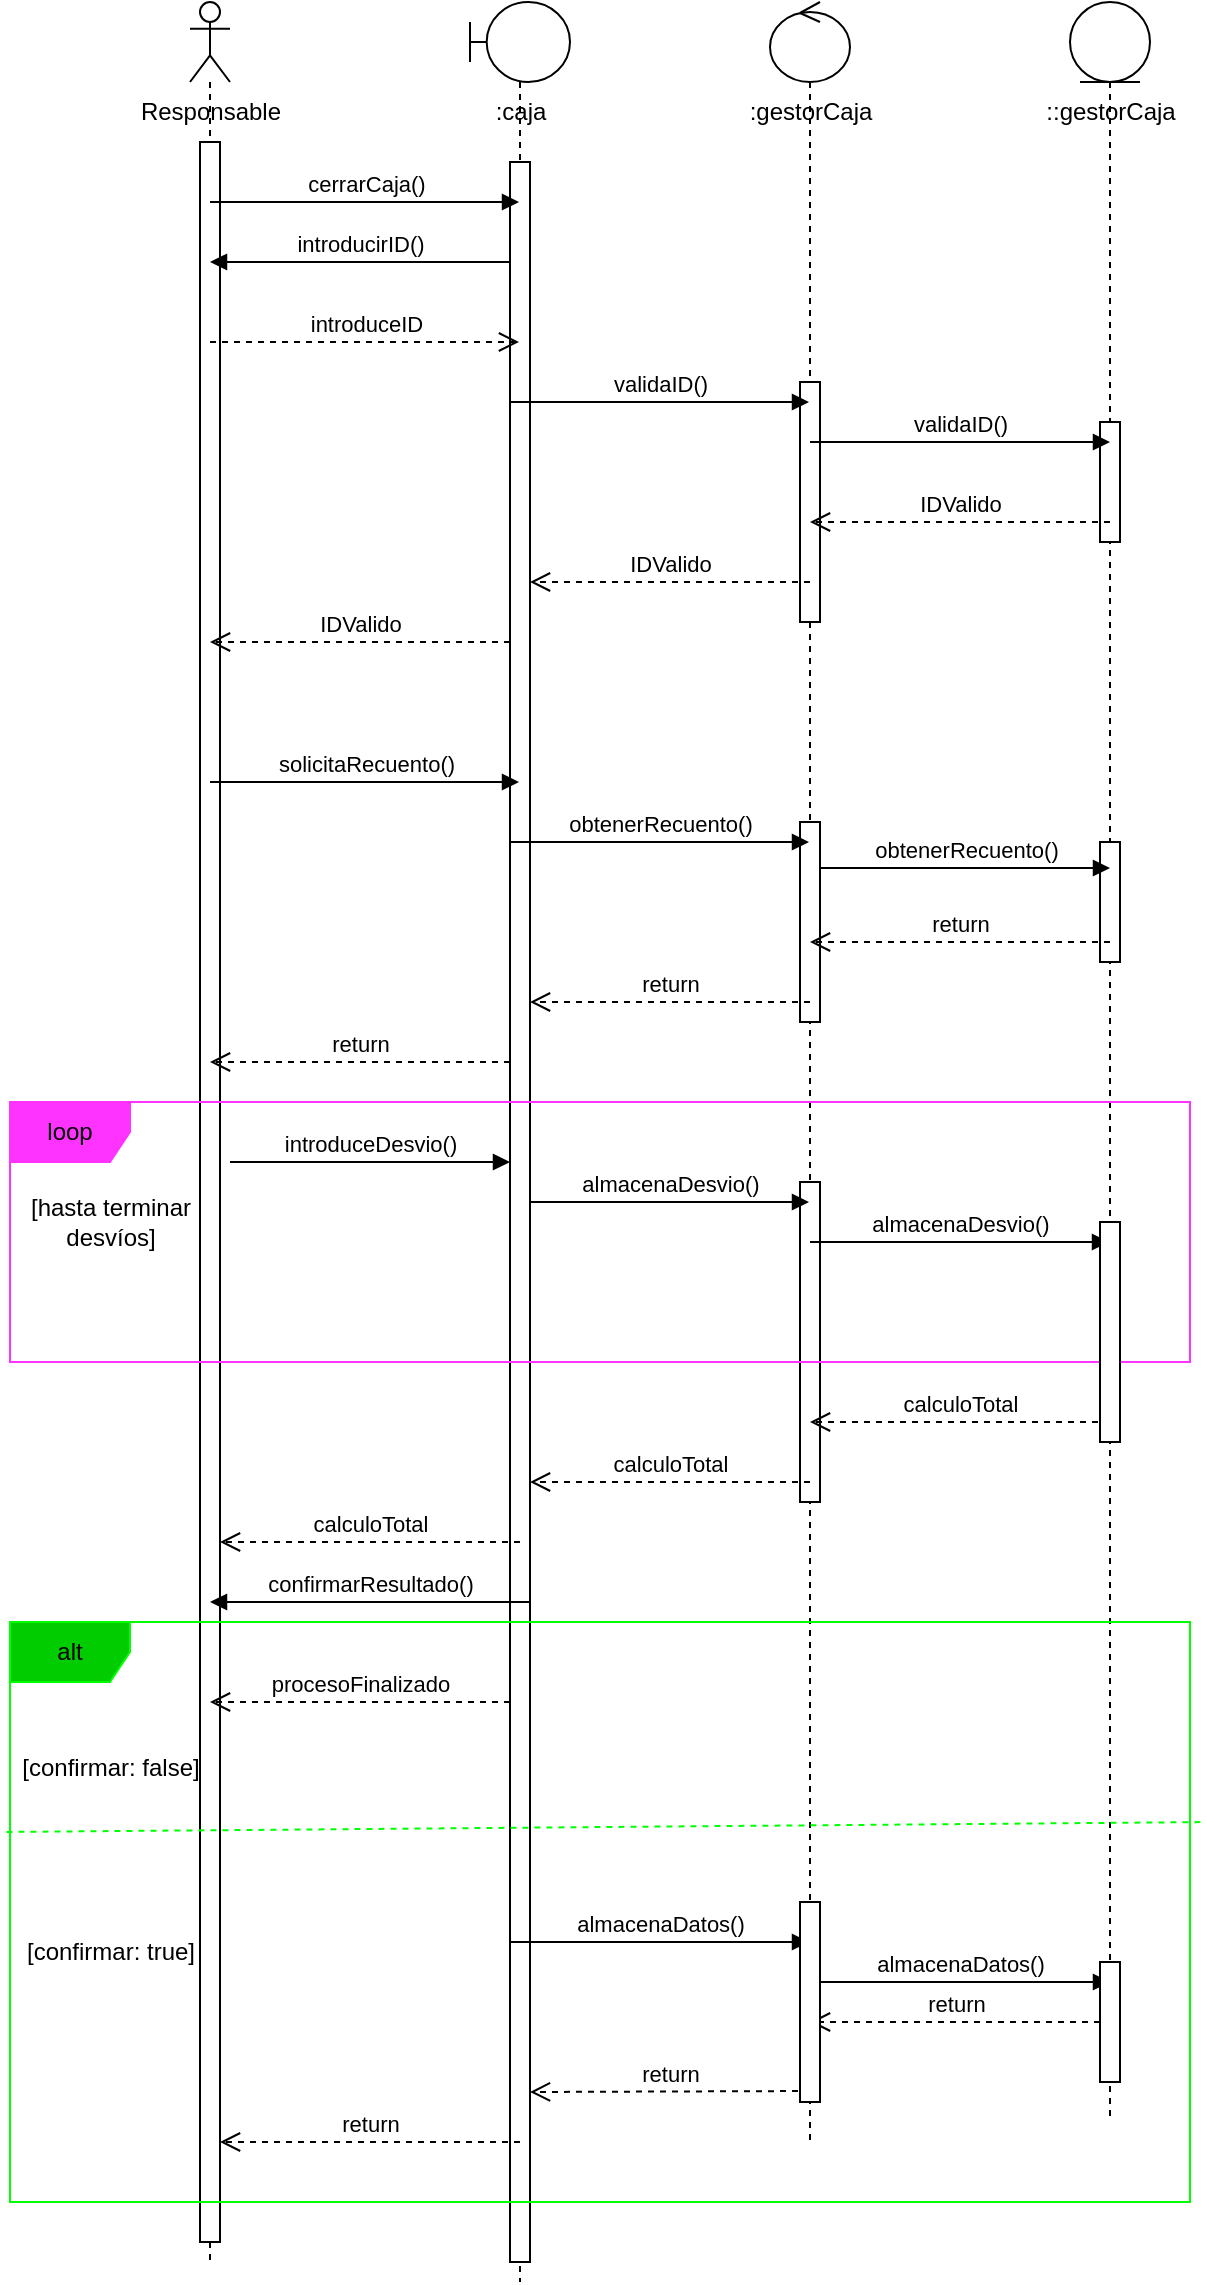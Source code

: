 <mxfile version="22.1.21" type="device">
  <diagram name="Página-1" id="zWr_yhmwiSMslJp94Ndv">
    <mxGraphModel dx="890" dy="1094" grid="1" gridSize="10" guides="1" tooltips="1" connect="1" arrows="1" fold="1" page="1" pageScale="1" pageWidth="827" pageHeight="1169" math="0" shadow="0">
      <root>
        <mxCell id="0" />
        <mxCell id="1" parent="0" />
        <mxCell id="T8K4FkCiagyCPiDfcpXs-1" value="" style="shape=umlLifeline;perimeter=lifelinePerimeter;whiteSpace=wrap;html=1;container=1;dropTarget=0;collapsible=0;recursiveResize=0;outlineConnect=0;portConstraint=eastwest;newEdgeStyle={&quot;curved&quot;:0,&quot;rounded&quot;:0};participant=umlActor;" vertex="1" parent="1">
          <mxGeometry x="140" y="140" width="20" height="1130" as="geometry" />
        </mxCell>
        <mxCell id="T8K4FkCiagyCPiDfcpXs-52" value="" style="html=1;points=[[0,0,0,0,5],[0,1,0,0,-5],[1,0,0,0,5],[1,1,0,0,-5]];perimeter=orthogonalPerimeter;outlineConnect=0;targetShapes=umlLifeline;portConstraint=eastwest;newEdgeStyle={&quot;curved&quot;:0,&quot;rounded&quot;:0};" vertex="1" parent="T8K4FkCiagyCPiDfcpXs-1">
          <mxGeometry x="5" y="70" width="10" height="1050" as="geometry" />
        </mxCell>
        <mxCell id="T8K4FkCiagyCPiDfcpXs-2" value="" style="shape=umlLifeline;perimeter=lifelinePerimeter;whiteSpace=wrap;html=1;container=1;dropTarget=0;collapsible=0;recursiveResize=0;outlineConnect=0;portConstraint=eastwest;newEdgeStyle={&quot;curved&quot;:0,&quot;rounded&quot;:0};participant=umlBoundary;" vertex="1" parent="1">
          <mxGeometry x="280" y="140" width="50" height="1140" as="geometry" />
        </mxCell>
        <mxCell id="T8K4FkCiagyCPiDfcpXs-53" value="" style="html=1;points=[[0,0,0,0,5],[0,1,0,0,-5],[1,0,0,0,5],[1,1,0,0,-5]];perimeter=orthogonalPerimeter;outlineConnect=0;targetShapes=umlLifeline;portConstraint=eastwest;newEdgeStyle={&quot;curved&quot;:0,&quot;rounded&quot;:0};" vertex="1" parent="T8K4FkCiagyCPiDfcpXs-2">
          <mxGeometry x="20" y="80" width="10" height="1050" as="geometry" />
        </mxCell>
        <mxCell id="T8K4FkCiagyCPiDfcpXs-3" value="" style="shape=umlLifeline;perimeter=lifelinePerimeter;whiteSpace=wrap;html=1;container=1;dropTarget=0;collapsible=0;recursiveResize=0;outlineConnect=0;portConstraint=eastwest;newEdgeStyle={&quot;curved&quot;:0,&quot;rounded&quot;:0};participant=umlControl;" vertex="1" parent="1">
          <mxGeometry x="430" y="140" width="40" height="1070" as="geometry" />
        </mxCell>
        <mxCell id="T8K4FkCiagyCPiDfcpXs-57" value="" style="html=1;points=[[0,0,0,0,5],[0,1,0,0,-5],[1,0,0,0,5],[1,1,0,0,-5]];perimeter=orthogonalPerimeter;outlineConnect=0;targetShapes=umlLifeline;portConstraint=eastwest;newEdgeStyle={&quot;curved&quot;:0,&quot;rounded&quot;:0};" vertex="1" parent="T8K4FkCiagyCPiDfcpXs-3">
          <mxGeometry x="15" y="190" width="10" height="120" as="geometry" />
        </mxCell>
        <mxCell id="T8K4FkCiagyCPiDfcpXs-58" value="" style="html=1;points=[[0,0,0,0,5],[0,1,0,0,-5],[1,0,0,0,5],[1,1,0,0,-5]];perimeter=orthogonalPerimeter;outlineConnect=0;targetShapes=umlLifeline;portConstraint=eastwest;newEdgeStyle={&quot;curved&quot;:0,&quot;rounded&quot;:0};" vertex="1" parent="T8K4FkCiagyCPiDfcpXs-3">
          <mxGeometry x="15" y="410" width="10" height="100" as="geometry" />
        </mxCell>
        <mxCell id="T8K4FkCiagyCPiDfcpXs-63" value="" style="html=1;points=[[0,0,0,0,5],[0,1,0,0,-5],[1,0,0,0,5],[1,1,0,0,-5]];perimeter=orthogonalPerimeter;outlineConnect=0;targetShapes=umlLifeline;portConstraint=eastwest;newEdgeStyle={&quot;curved&quot;:0,&quot;rounded&quot;:0};" vertex="1" parent="T8K4FkCiagyCPiDfcpXs-3">
          <mxGeometry x="15" y="590" width="10" height="160" as="geometry" />
        </mxCell>
        <mxCell id="T8K4FkCiagyCPiDfcpXs-4" value="" style="shape=umlLifeline;perimeter=lifelinePerimeter;whiteSpace=wrap;html=1;container=1;dropTarget=0;collapsible=0;recursiveResize=0;outlineConnect=0;portConstraint=eastwest;newEdgeStyle={&quot;curved&quot;:0,&quot;rounded&quot;:0};participant=umlEntity;" vertex="1" parent="1">
          <mxGeometry x="580" y="140" width="40" height="1060" as="geometry" />
        </mxCell>
        <mxCell id="T8K4FkCiagyCPiDfcpXs-60" value="" style="html=1;points=[[0,0,0,0,5],[0,1,0,0,-5],[1,0,0,0,5],[1,1,0,0,-5]];perimeter=orthogonalPerimeter;outlineConnect=0;targetShapes=umlLifeline;portConstraint=eastwest;newEdgeStyle={&quot;curved&quot;:0,&quot;rounded&quot;:0};" vertex="1" parent="T8K4FkCiagyCPiDfcpXs-4">
          <mxGeometry x="15" y="210" width="10" height="60" as="geometry" />
        </mxCell>
        <mxCell id="T8K4FkCiagyCPiDfcpXs-61" value="" style="html=1;points=[[0,0,0,0,5],[0,1,0,0,-5],[1,0,0,0,5],[1,1,0,0,-5]];perimeter=orthogonalPerimeter;outlineConnect=0;targetShapes=umlLifeline;portConstraint=eastwest;newEdgeStyle={&quot;curved&quot;:0,&quot;rounded&quot;:0};" vertex="1" parent="T8K4FkCiagyCPiDfcpXs-4">
          <mxGeometry x="15" y="420" width="10" height="60" as="geometry" />
        </mxCell>
        <mxCell id="T8K4FkCiagyCPiDfcpXs-5" value="Responsable" style="text;html=1;align=center;verticalAlign=middle;resizable=0;points=[];autosize=1;strokeColor=none;fillColor=none;" vertex="1" parent="1">
          <mxGeometry x="105" y="180" width="90" height="30" as="geometry" />
        </mxCell>
        <mxCell id="T8K4FkCiagyCPiDfcpXs-6" value=":caja" style="text;html=1;align=center;verticalAlign=middle;resizable=0;points=[];autosize=1;strokeColor=none;fillColor=none;" vertex="1" parent="1">
          <mxGeometry x="280" y="180" width="50" height="30" as="geometry" />
        </mxCell>
        <mxCell id="T8K4FkCiagyCPiDfcpXs-7" value="cerrarCaja()" style="html=1;verticalAlign=bottom;endArrow=block;curved=0;rounded=0;" edge="1" parent="1" target="T8K4FkCiagyCPiDfcpXs-2">
          <mxGeometry width="80" relative="1" as="geometry">
            <mxPoint x="150" y="240" as="sourcePoint" />
            <mxPoint x="230" y="240" as="targetPoint" />
          </mxGeometry>
        </mxCell>
        <mxCell id="T8K4FkCiagyCPiDfcpXs-8" value="::gestorCaja" style="text;html=1;align=center;verticalAlign=middle;resizable=0;points=[];autosize=1;strokeColor=none;fillColor=none;" vertex="1" parent="1">
          <mxGeometry x="555" y="180" width="90" height="30" as="geometry" />
        </mxCell>
        <mxCell id="T8K4FkCiagyCPiDfcpXs-9" value=":gestorCaja" style="text;html=1;align=center;verticalAlign=middle;resizable=0;points=[];autosize=1;strokeColor=none;fillColor=none;" vertex="1" parent="1">
          <mxGeometry x="410" y="180" width="80" height="30" as="geometry" />
        </mxCell>
        <mxCell id="T8K4FkCiagyCPiDfcpXs-11" value="introducirID()" style="html=1;verticalAlign=bottom;endArrow=block;curved=0;rounded=0;" edge="1" parent="1" target="T8K4FkCiagyCPiDfcpXs-1">
          <mxGeometry x="-0.003" width="80" relative="1" as="geometry">
            <mxPoint x="300" y="270" as="sourcePoint" />
            <mxPoint x="380" y="270" as="targetPoint" />
            <mxPoint as="offset" />
          </mxGeometry>
        </mxCell>
        <mxCell id="T8K4FkCiagyCPiDfcpXs-12" value="introduceID" style="html=1;verticalAlign=bottom;endArrow=open;dashed=1;endSize=8;curved=0;rounded=0;" edge="1" parent="1" target="T8K4FkCiagyCPiDfcpXs-2">
          <mxGeometry relative="1" as="geometry">
            <mxPoint x="150" y="310" as="sourcePoint" />
            <mxPoint x="70" y="310" as="targetPoint" />
          </mxGeometry>
        </mxCell>
        <mxCell id="T8K4FkCiagyCPiDfcpXs-13" value="validaID()" style="html=1;verticalAlign=bottom;endArrow=block;curved=0;rounded=0;" edge="1" parent="1" target="T8K4FkCiagyCPiDfcpXs-3">
          <mxGeometry width="80" relative="1" as="geometry">
            <mxPoint x="300" y="340" as="sourcePoint" />
            <mxPoint x="380" y="340" as="targetPoint" />
          </mxGeometry>
        </mxCell>
        <mxCell id="T8K4FkCiagyCPiDfcpXs-14" value="validaID()" style="html=1;verticalAlign=bottom;endArrow=block;curved=0;rounded=0;" edge="1" parent="1">
          <mxGeometry width="80" relative="1" as="geometry">
            <mxPoint x="450" y="360" as="sourcePoint" />
            <mxPoint x="600" y="360" as="targetPoint" />
          </mxGeometry>
        </mxCell>
        <mxCell id="T8K4FkCiagyCPiDfcpXs-15" value="IDValido" style="html=1;verticalAlign=bottom;endArrow=open;dashed=1;endSize=8;curved=0;rounded=0;" edge="1" parent="1" target="T8K4FkCiagyCPiDfcpXs-3">
          <mxGeometry relative="1" as="geometry">
            <mxPoint x="600" y="400" as="sourcePoint" />
            <mxPoint x="520" y="400" as="targetPoint" />
          </mxGeometry>
        </mxCell>
        <mxCell id="T8K4FkCiagyCPiDfcpXs-16" value="IDValido" style="html=1;verticalAlign=bottom;endArrow=open;dashed=1;endSize=8;curved=0;rounded=0;" edge="1" parent="1">
          <mxGeometry relative="1" as="geometry">
            <mxPoint x="450" y="430" as="sourcePoint" />
            <mxPoint x="310" y="430" as="targetPoint" />
          </mxGeometry>
        </mxCell>
        <mxCell id="T8K4FkCiagyCPiDfcpXs-17" value="loop" style="shape=umlFrame;whiteSpace=wrap;html=1;pointerEvents=0;fillColor=#FF33FF;strokeColor=#FF33FF;" vertex="1" parent="1">
          <mxGeometry x="50" y="690" width="590" height="130" as="geometry" />
        </mxCell>
        <mxCell id="T8K4FkCiagyCPiDfcpXs-18" value="[hasta terminar&lt;br&gt;desvíos]" style="text;html=1;align=center;verticalAlign=middle;resizable=0;points=[];autosize=1;strokeColor=none;fillColor=none;" vertex="1" parent="1">
          <mxGeometry x="50" y="730" width="100" height="40" as="geometry" />
        </mxCell>
        <mxCell id="T8K4FkCiagyCPiDfcpXs-19" value="IDValido" style="html=1;verticalAlign=bottom;endArrow=open;dashed=1;endSize=8;curved=0;rounded=0;" edge="1" parent="1">
          <mxGeometry relative="1" as="geometry">
            <mxPoint x="300" y="460" as="sourcePoint" />
            <mxPoint x="150" y="460" as="targetPoint" />
          </mxGeometry>
        </mxCell>
        <mxCell id="T8K4FkCiagyCPiDfcpXs-20" value="solicitaRecuento()" style="html=1;verticalAlign=bottom;endArrow=block;curved=0;rounded=0;" edge="1" parent="1" target="T8K4FkCiagyCPiDfcpXs-2">
          <mxGeometry width="80" relative="1" as="geometry">
            <mxPoint x="150" y="530" as="sourcePoint" />
            <mxPoint x="230" y="530" as="targetPoint" />
          </mxGeometry>
        </mxCell>
        <mxCell id="T8K4FkCiagyCPiDfcpXs-21" value="obtenerRecuento()" style="html=1;verticalAlign=bottom;endArrow=block;curved=0;rounded=0;" edge="1" parent="1" target="T8K4FkCiagyCPiDfcpXs-3">
          <mxGeometry width="80" relative="1" as="geometry">
            <mxPoint x="300" y="560" as="sourcePoint" />
            <mxPoint x="380" y="560" as="targetPoint" />
          </mxGeometry>
        </mxCell>
        <mxCell id="T8K4FkCiagyCPiDfcpXs-22" value="obtenerRecuento()" style="html=1;verticalAlign=bottom;endArrow=block;curved=0;rounded=0;" edge="1" parent="1" source="T8K4FkCiagyCPiDfcpXs-58">
          <mxGeometry width="80" relative="1" as="geometry">
            <mxPoint x="450" y="573" as="sourcePoint" />
            <mxPoint x="600" y="573" as="targetPoint" />
          </mxGeometry>
        </mxCell>
        <mxCell id="T8K4FkCiagyCPiDfcpXs-23" value="return" style="html=1;verticalAlign=bottom;endArrow=open;dashed=1;endSize=8;curved=0;rounded=0;" edge="1" parent="1">
          <mxGeometry relative="1" as="geometry">
            <mxPoint x="600" y="610" as="sourcePoint" />
            <mxPoint x="450" y="610" as="targetPoint" />
          </mxGeometry>
        </mxCell>
        <mxCell id="T8K4FkCiagyCPiDfcpXs-24" value="return" style="html=1;verticalAlign=bottom;endArrow=open;dashed=1;endSize=8;curved=0;rounded=0;" edge="1" parent="1" target="T8K4FkCiagyCPiDfcpXs-53">
          <mxGeometry relative="1" as="geometry">
            <mxPoint x="450" y="640" as="sourcePoint" />
            <mxPoint x="320" y="640" as="targetPoint" />
          </mxGeometry>
        </mxCell>
        <mxCell id="T8K4FkCiagyCPiDfcpXs-25" value="return" style="html=1;verticalAlign=bottom;endArrow=open;dashed=1;endSize=8;curved=0;rounded=0;" edge="1" parent="1" target="T8K4FkCiagyCPiDfcpXs-1">
          <mxGeometry relative="1" as="geometry">
            <mxPoint x="300" y="670" as="sourcePoint" />
            <mxPoint x="220" y="670" as="targetPoint" />
          </mxGeometry>
        </mxCell>
        <mxCell id="T8K4FkCiagyCPiDfcpXs-35" value="calculoTotal" style="html=1;verticalAlign=bottom;endArrow=open;dashed=1;endSize=8;curved=0;rounded=0;" edge="1" parent="1" target="T8K4FkCiagyCPiDfcpXs-3">
          <mxGeometry relative="1" as="geometry">
            <mxPoint x="600" y="850" as="sourcePoint" />
            <mxPoint x="520" y="850" as="targetPoint" />
          </mxGeometry>
        </mxCell>
        <mxCell id="T8K4FkCiagyCPiDfcpXs-36" value="calculoTotal" style="html=1;verticalAlign=bottom;endArrow=open;dashed=1;endSize=8;curved=0;rounded=0;" edge="1" parent="1">
          <mxGeometry relative="1" as="geometry">
            <mxPoint x="450" y="880" as="sourcePoint" />
            <mxPoint x="310" y="880" as="targetPoint" />
          </mxGeometry>
        </mxCell>
        <mxCell id="T8K4FkCiagyCPiDfcpXs-37" value="calculoTotal" style="html=1;verticalAlign=bottom;endArrow=open;dashed=1;endSize=8;curved=0;rounded=0;" edge="1" parent="1">
          <mxGeometry relative="1" as="geometry">
            <mxPoint x="305" y="910" as="sourcePoint" />
            <mxPoint x="155" y="910" as="targetPoint" />
          </mxGeometry>
        </mxCell>
        <mxCell id="T8K4FkCiagyCPiDfcpXs-38" value="confirmarResultado()" style="html=1;verticalAlign=bottom;endArrow=block;curved=0;rounded=0;" edge="1" parent="1" target="T8K4FkCiagyCPiDfcpXs-1">
          <mxGeometry width="80" relative="1" as="geometry">
            <mxPoint x="310" y="940" as="sourcePoint" />
            <mxPoint x="390" y="940" as="targetPoint" />
          </mxGeometry>
        </mxCell>
        <mxCell id="T8K4FkCiagyCPiDfcpXs-39" value="alt" style="shape=umlFrame;whiteSpace=wrap;html=1;pointerEvents=0;fillColor=#00CC00;strokeColor=#00FF00;" vertex="1" parent="1">
          <mxGeometry x="50" y="950" width="590" height="290" as="geometry" />
        </mxCell>
        <mxCell id="T8K4FkCiagyCPiDfcpXs-40" value="[confirmar: false]" style="text;html=1;align=center;verticalAlign=middle;resizable=0;points=[];autosize=1;strokeColor=none;fillColor=none;" vertex="1" parent="1">
          <mxGeometry x="45" y="1008" width="110" height="30" as="geometry" />
        </mxCell>
        <mxCell id="T8K4FkCiagyCPiDfcpXs-43" value="procesoFinalizado" style="html=1;verticalAlign=bottom;endArrow=open;dashed=1;endSize=8;curved=0;rounded=0;" edge="1" parent="1">
          <mxGeometry relative="1" as="geometry">
            <mxPoint x="300" y="990" as="sourcePoint" />
            <mxPoint x="150" y="990" as="targetPoint" />
          </mxGeometry>
        </mxCell>
        <mxCell id="T8K4FkCiagyCPiDfcpXs-44" value="" style="endArrow=none;dashed=1;html=1;rounded=0;entryX=1.01;entryY=0.345;entryDx=0;entryDy=0;entryPerimeter=0;strokeColor=#00FF00;exitX=-0.003;exitY=0.362;exitDx=0;exitDy=0;exitPerimeter=0;" edge="1" parent="1" source="T8K4FkCiagyCPiDfcpXs-39" target="T8K4FkCiagyCPiDfcpXs-39">
          <mxGeometry width="50" height="50" relative="1" as="geometry">
            <mxPoint x="50" y="1110" as="sourcePoint" />
            <mxPoint x="100" y="1060" as="targetPoint" />
          </mxGeometry>
        </mxCell>
        <mxCell id="T8K4FkCiagyCPiDfcpXs-45" value="[confirmar: true]" style="text;html=1;align=center;verticalAlign=middle;resizable=0;points=[];autosize=1;strokeColor=none;fillColor=none;" vertex="1" parent="1">
          <mxGeometry x="45" y="1100" width="110" height="30" as="geometry" />
        </mxCell>
        <mxCell id="T8K4FkCiagyCPiDfcpXs-47" value="almacenaDatos()" style="html=1;verticalAlign=bottom;endArrow=block;curved=0;rounded=0;" edge="1" parent="1" target="T8K4FkCiagyCPiDfcpXs-3">
          <mxGeometry x="0.003" width="80" relative="1" as="geometry">
            <mxPoint x="300" y="1110" as="sourcePoint" />
            <mxPoint x="380" y="1110" as="targetPoint" />
            <mxPoint as="offset" />
          </mxGeometry>
        </mxCell>
        <mxCell id="T8K4FkCiagyCPiDfcpXs-48" value="almacenaDatos()" style="html=1;verticalAlign=bottom;endArrow=block;curved=0;rounded=0;" edge="1" parent="1">
          <mxGeometry x="0.003" width="80" relative="1" as="geometry">
            <mxPoint x="450" y="1130" as="sourcePoint" />
            <mxPoint x="600" y="1130" as="targetPoint" />
            <mxPoint as="offset" />
          </mxGeometry>
        </mxCell>
        <mxCell id="T8K4FkCiagyCPiDfcpXs-49" value="return" style="html=1;verticalAlign=bottom;endArrow=open;dashed=1;endSize=8;curved=0;rounded=0;" edge="1" parent="1" source="T8K4FkCiagyCPiDfcpXs-64" target="T8K4FkCiagyCPiDfcpXs-3">
          <mxGeometry relative="1" as="geometry">
            <mxPoint x="600" y="1160" as="sourcePoint" />
            <mxPoint x="520" y="1160" as="targetPoint" />
          </mxGeometry>
        </mxCell>
        <mxCell id="T8K4FkCiagyCPiDfcpXs-50" value="return" style="html=1;verticalAlign=bottom;endArrow=open;dashed=1;endSize=8;curved=0;rounded=0;" edge="1" parent="1">
          <mxGeometry relative="1" as="geometry">
            <mxPoint x="450" y="1184.5" as="sourcePoint" />
            <mxPoint x="310" y="1185" as="targetPoint" />
          </mxGeometry>
        </mxCell>
        <mxCell id="T8K4FkCiagyCPiDfcpXs-51" value="return" style="html=1;verticalAlign=bottom;endArrow=open;dashed=1;endSize=8;curved=0;rounded=0;" edge="1" parent="1">
          <mxGeometry relative="1" as="geometry">
            <mxPoint x="305" y="1210" as="sourcePoint" />
            <mxPoint x="155" y="1210" as="targetPoint" />
          </mxGeometry>
        </mxCell>
        <mxCell id="T8K4FkCiagyCPiDfcpXs-54" value="introduceDesvio()" style="html=1;verticalAlign=bottom;endArrow=block;curved=0;rounded=0;" edge="1" parent="1" target="T8K4FkCiagyCPiDfcpXs-53">
          <mxGeometry width="80" relative="1" as="geometry">
            <mxPoint x="160" y="720" as="sourcePoint" />
            <mxPoint x="240" y="720" as="targetPoint" />
          </mxGeometry>
        </mxCell>
        <mxCell id="T8K4FkCiagyCPiDfcpXs-55" value="almacenaDesvio()" style="html=1;verticalAlign=bottom;endArrow=block;curved=0;rounded=0;" edge="1" parent="1" target="T8K4FkCiagyCPiDfcpXs-3">
          <mxGeometry width="80" relative="1" as="geometry">
            <mxPoint x="310" y="740" as="sourcePoint" />
            <mxPoint x="390" y="740" as="targetPoint" />
          </mxGeometry>
        </mxCell>
        <mxCell id="T8K4FkCiagyCPiDfcpXs-56" value="almacenaDesvio()" style="html=1;verticalAlign=bottom;endArrow=block;curved=0;rounded=0;" edge="1" parent="1" target="T8K4FkCiagyCPiDfcpXs-4">
          <mxGeometry width="80" relative="1" as="geometry">
            <mxPoint x="450" y="760" as="sourcePoint" />
            <mxPoint x="590" y="760" as="targetPoint" />
          </mxGeometry>
        </mxCell>
        <mxCell id="T8K4FkCiagyCPiDfcpXs-59" value="" style="html=1;points=[[0,0,0,0,5],[0,1,0,0,-5],[1,0,0,0,5],[1,1,0,0,-5]];perimeter=orthogonalPerimeter;outlineConnect=0;targetShapes=umlLifeline;portConstraint=eastwest;newEdgeStyle={&quot;curved&quot;:0,&quot;rounded&quot;:0};" vertex="1" parent="1">
          <mxGeometry x="445" y="1090" width="10" height="100" as="geometry" />
        </mxCell>
        <mxCell id="T8K4FkCiagyCPiDfcpXs-62" value="" style="html=1;points=[[0,0,0,0,5],[0,1,0,0,-5],[1,0,0,0,5],[1,1,0,0,-5]];perimeter=orthogonalPerimeter;outlineConnect=0;targetShapes=umlLifeline;portConstraint=eastwest;newEdgeStyle={&quot;curved&quot;:0,&quot;rounded&quot;:0};" vertex="1" parent="1">
          <mxGeometry x="595" y="750" width="10" height="110" as="geometry" />
        </mxCell>
        <mxCell id="T8K4FkCiagyCPiDfcpXs-65" value="" style="html=1;verticalAlign=bottom;endArrow=open;dashed=1;endSize=8;curved=0;rounded=0;" edge="1" parent="1" target="T8K4FkCiagyCPiDfcpXs-64">
          <mxGeometry relative="1" as="geometry">
            <mxPoint x="600" y="1160" as="sourcePoint" />
            <mxPoint x="449" y="1160" as="targetPoint" />
          </mxGeometry>
        </mxCell>
        <mxCell id="T8K4FkCiagyCPiDfcpXs-64" value="" style="html=1;points=[[0,0,0,0,5],[0,1,0,0,-5],[1,0,0,0,5],[1,1,0,0,-5]];perimeter=orthogonalPerimeter;outlineConnect=0;targetShapes=umlLifeline;portConstraint=eastwest;newEdgeStyle={&quot;curved&quot;:0,&quot;rounded&quot;:0};" vertex="1" parent="1">
          <mxGeometry x="595" y="1120" width="10" height="60" as="geometry" />
        </mxCell>
      </root>
    </mxGraphModel>
  </diagram>
</mxfile>
